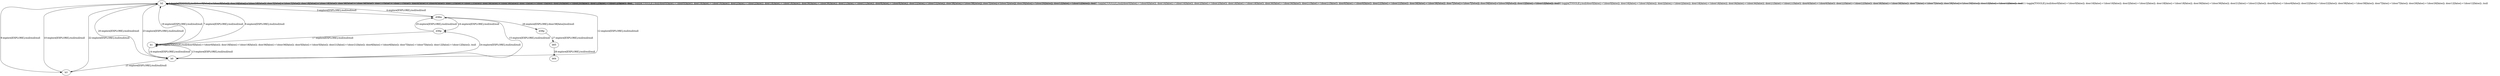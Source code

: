 # Total number of goals covered by this test: 2
# d38p --> b65
# b65 --> b64

digraph g {
"b2" -> "b2" [label = "1-toggle[TOGGLE];/null/door0[false]:=!(door0[false]); door16[false]:=!(door16[false]); door2[false]:=!(door2[false]); door18[false]:=!(door18[false]); door36[false]:=!(door36[false]); door21[false]:=!(door21[false]); door6[false]:=!(door6[false]); door22[false]:=!(door22[false]); door38[false]:=!(door38[false]); door7[false]:=!(door7[false]); door26[false]:=!(door26[false]); door12[false]:=!(door12[false]); /null"];
"b2" -> "b2" [label = "2-toggle[TOGGLE];/null/door0[false]:=!(door0[false]); door16[false]:=!(door16[false]); door2[false]:=!(door2[false]); door18[false]:=!(door18[false]); door36[false]:=!(door36[false]); door21[false]:=!(door21[false]); door6[false]:=!(door6[false]); door22[false]:=!(door22[false]); door38[false]:=!(door38[false]); door7[false]:=!(door7[false]); door26[false]:=!(door26[false]); door12[false]:=!(door12[false]); /null"];
"b2" -> "d38m" [label = "3-explore[EXPLORE];/null/null/null"];
"d38m" -> "b2" [label = "4-explore[EXPLORE];/null/null/null"];
"b2" -> "b2" [label = "5-toggle[TOGGLE];/null/door0[false]:=!(door0[false]); door16[false]:=!(door16[false]); door2[false]:=!(door2[false]); door18[false]:=!(door18[false]); door36[false]:=!(door36[false]); door21[false]:=!(door21[false]); door6[false]:=!(door6[false]); door22[false]:=!(door22[false]); door38[false]:=!(door38[false]); door7[false]:=!(door7[false]); door26[false]:=!(door26[false]); door12[false]:=!(door12[false]); /null"];
"b2" -> "b2" [label = "6-toggle[TOGGLE];/null/door0[false]:=!(door0[false]); door16[false]:=!(door16[false]); door2[false]:=!(door2[false]); door18[false]:=!(door18[false]); door36[false]:=!(door36[false]); door21[false]:=!(door21[false]); door6[false]:=!(door6[false]); door22[false]:=!(door22[false]); door38[false]:=!(door38[false]); door7[false]:=!(door7[false]); door26[false]:=!(door26[false]); door12[false]:=!(door12[false]); /null"];
"b2" -> "b1" [label = "7-explore[EXPLORE];/null/null/null"];
"b1" -> "b2" [label = "8-explore[EXPLORE];/null/null/null"];
"b2" -> "b3" [label = "9-explore[EXPLORE];/null/null/null"];
"b3" -> "b2" [label = "10-explore[EXPLORE];/null/null/null"];
"b2" -> "b2" [label = "11-toggle[TOGGLE];/null/door0[false]:=!(door0[false]); door16[false]:=!(door16[false]); door2[false]:=!(door2[false]); door18[false]:=!(door18[false]); door36[false]:=!(door36[false]); door21[false]:=!(door21[false]); door6[false]:=!(door6[false]); door22[false]:=!(door22[false]); door38[false]:=!(door38[false]); door7[false]:=!(door7[false]); door26[false]:=!(door26[false]); door12[false]:=!(door12[false]); /null"];
"b2" -> "b0" [label = "12-explore[EXPLORE];/null/null/null"];
"b0" -> "b1" [label = "13-explore[EXPLORE];/null/null/null"];
"b1" -> "b0" [label = "14-explore[EXPLORE];/null/null/null"];
"b0" -> "d38m" [label = "15-explore[EXPLORE];/null/null/null"];
"d38m" -> "d36p" [label = "16-explore[EXPLORE];/null/null/null"];
"d36p" -> "b1" [label = "17-explore[EXPLORE];/null/null/null"];
"b1" -> "b1" [label = "18-toggle[TOGGLE];/null/door0[false]:=!(door0[false]); door18[false]:=!(door18[false]); door36[false]:=!(door36[false]); door5[false]:=!(door5[false]); door21[false]:=!(door21[false]); door6[false]:=!(door6[false]); door7[false]:=!(door7[false]); door12[false]:=!(door12[false]); /null"];
"b1" -> "b2" [label = "19-explore[EXPLORE];/null/null/null"];
"b2" -> "b0" [label = "20-explore[EXPLORE];/null/null/null"];
"b0" -> "b3" [label = "21-explore[EXPLORE];/null/null/null"];
"b3" -> "b2" [label = "22-explore[EXPLORE];/null/null/null"];
"b2" -> "b0" [label = "23-explore[EXPLORE];/null/null/null"];
"b0" -> "d36p" [label = "24-explore[EXPLORE];/null/null/null"];
"d36p" -> "d38m" [label = "25-explore[EXPLORE];/null/null/null"];
"d38m" -> "d38p" [label = "26-explore[EXPLORE];/door38[false]/null/null"];
"d38p" -> "b65" [label = "27-explore[EXPLORE];/null/null/null"];
"b65" -> "b64" [label = "28-explore[EXPLORE];/null/null/null"];
}